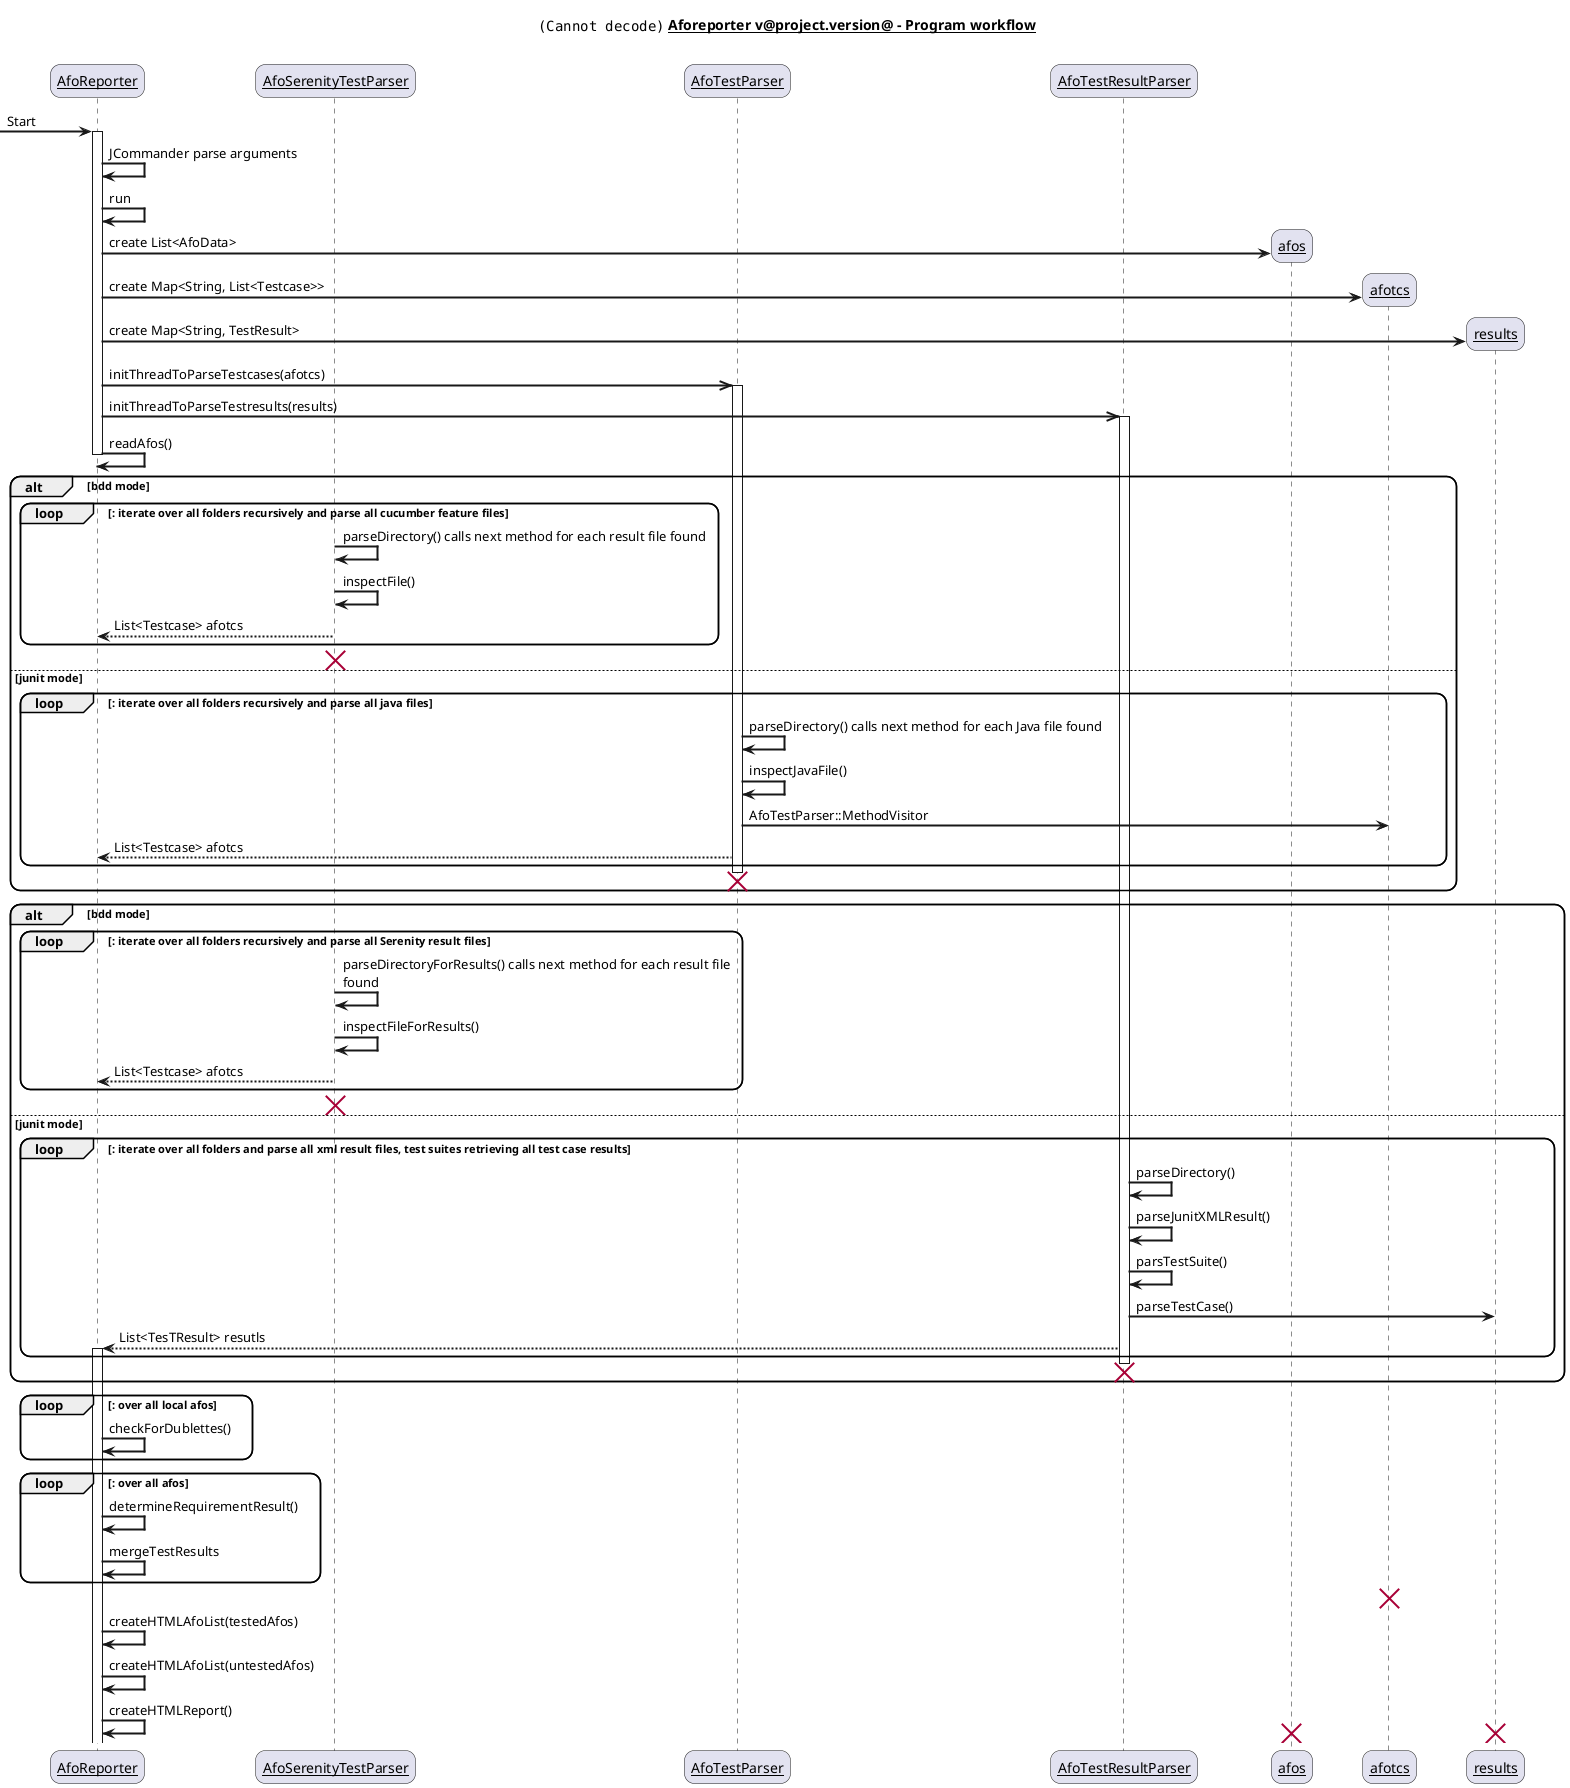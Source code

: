 @startuml

title
<img:./IDPLogo-64.png> <u>Aforeporter v@project.version@ - Program workflow</u>

end title

skinparam sequenceArrowThickness 2
skinparam roundcorner 20
skinparam sequenceParticipant underline
skinparam maxMessageSize 400
skinparam ParticipantPadding 20

participant AfoReporter
participant AfoSerenityTestParser
participant AfoTestParser
participant AfoTestResultParser

[-> AfoReporter: Start

activate AfoReporter
AfoReporter -> AfoReporter : JCommander parse arguments
AfoReporter -> AfoReporter : run
create afos
AfoReporter -> afos : create List<AfoData>
create afotcs
AfoReporter -> afotcs : create Map<String, List<Testcase>>
create results
AfoReporter -> results : create Map<String, TestResult>
AfoReporter ->> AfoTestParser ++ : initThreadToParseTestcases(afotcs)
AfoReporter ->> AfoTestResultParser ++ : initThreadToParseTestresults(results)

AfoReporter -> AfoReporter : readAfos()

deactivate AfoReporter

alt bdd mode
    loop : iterate over all folders recursively and parse all cucumber feature files
      AfoSerenityTestParser -> AfoSerenityTestParser : parseDirectory() calls next method for each result file found
      AfoSerenityTestParser -> AfoSerenityTestParser : inspectFile()
      AfoReporter <-- AfoSerenityTestParser : List<Testcase> afotcs
    end
    destroy AfoSerenityTestParser
else junit mode
    loop : iterate over all folders recursively and parse all java files
      AfoTestParser -> AfoTestParser : parseDirectory() calls next method for each Java file found
      AfoTestParser -> AfoTestParser : inspectJavaFile()
      AfoTestParser -> afotcs : AfoTestParser::MethodVisitor
      AfoReporter <-- AfoTestParser : List<Testcase> afotcs
    end
    destroy AfoTestParser
end


alt bdd mode
    loop : iterate over all folders recursively and parse all Serenity result files
      AfoSerenityTestParser -> AfoSerenityTestParser : parseDirectoryForResults() calls next method for each result file found
      AfoSerenityTestParser -> AfoSerenityTestParser : inspectFileForResults()
      AfoReporter <-- AfoSerenityTestParser : List<Testcase> afotcs
    end
    destroy AfoSerenityTestParser
else junit mode
    loop : iterate over all folders and parse all xml result files, test suites retrieving all test case results
      AfoTestResultParser -> AfoTestResultParser : parseDirectory()
      AfoTestResultParser -> AfoTestResultParser : parseJunitXMLResult()
      AfoTestResultParser -> AfoTestResultParser : parsTestSuite()
      AfoTestResultParser -> results : parseTestCase()
      AfoTestResultParser --> AfoReporter ++ : List<TesTResult> resutls
    end
    destroy AfoTestResultParser
end
activate AfoReporter

loop : over all local afos
  AfoReporter -> AfoReporter : checkForDublettes()
end

loop : over all afos
  AfoReporter -> AfoReporter : determineRequirementResult()
  AfoReporter -> AfoReporter : mergeTestResults
end
destroy afotcs

AfoReporter -> AfoReporter : createHTMLAfoList(testedAfos)
AfoReporter -> AfoReporter : createHTMLAfoList(untestedAfos)
AfoReporter -> AfoReporter : createHTMLReport()
destroy afos
destroy results

@enduml
